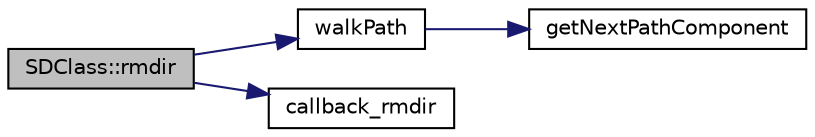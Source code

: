 digraph "SDClass::rmdir"
{
  edge [fontname="Helvetica",fontsize="10",labelfontname="Helvetica",labelfontsize="10"];
  node [fontname="Helvetica",fontsize="10",shape=record];
  rankdir="LR";
  Node1 [label="SDClass::rmdir",height=0.2,width=0.4,color="black", fillcolor="grey75", style="filled", fontcolor="black"];
  Node1 -> Node2 [color="midnightblue",fontsize="10",style="solid",fontname="Helvetica"];
  Node2 [label="walkPath",height=0.2,width=0.4,color="black", fillcolor="white", style="filled",URL="$_s_d_8cpp.html#a91fe1680c0f96ea0698d9f8e8d11b30f"];
  Node2 -> Node3 [color="midnightblue",fontsize="10",style="solid",fontname="Helvetica"];
  Node3 [label="getNextPathComponent",height=0.2,width=0.4,color="black", fillcolor="white", style="filled",URL="$_s_d_8cpp.html#a873b5b3f175fc137ddc3624988d887cd"];
  Node1 -> Node4 [color="midnightblue",fontsize="10",style="solid",fontname="Helvetica"];
  Node4 [label="callback_rmdir",height=0.2,width=0.4,color="black", fillcolor="white", style="filled",URL="$_s_d_8cpp.html#af3ca6f6e8ce35047e4d212492a1f2041"];
}

